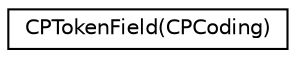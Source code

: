 digraph "Graphical Class Hierarchy"
{
  edge [fontname="Helvetica",fontsize="10",labelfontname="Helvetica",labelfontsize="10"];
  node [fontname="Helvetica",fontsize="10",shape=record];
  rankdir="LR";
  Node1 [label="CPTokenField(CPCoding)",height=0.2,width=0.4,color="black", fillcolor="white", style="filled",URL="$category_c_p_token_field_07_c_p_coding_08.html"];
}
